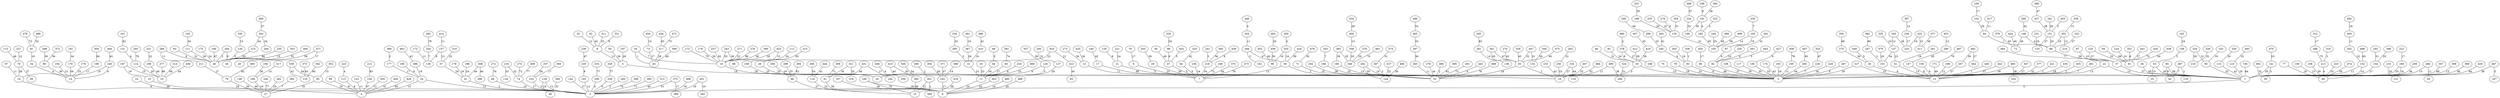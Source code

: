 graph MST {
    "1";
    "2";
    "3";
    "4";
    "5";
    "6";
    "7";
    "8";
    "9";
    "10";
    "11";
    "12";
    "13";
    "14";
    "15";
    "16";
    "17";
    "18";
    "19";
    "20";
    "21";
    "22";
    "23";
    "24";
    "25";
    "26";
    "27";
    "28";
    "29";
    "30";
    "31";
    "32";
    "33";
    "34";
    "35";
    "36";
    "37";
    "38";
    "39";
    "40";
    "41";
    "42";
    "43";
    "44";
    "45";
    "46";
    "47";
    "48";
    "49";
    "50";
    "51";
    "52";
    "53";
    "54";
    "55";
    "56";
    "57";
    "58";
    "59";
    "60";
    "61";
    "62";
    "63";
    "64";
    "65";
    "66";
    "67";
    "68";
    "69";
    "70";
    "71";
    "72";
    "73";
    "74";
    "75";
    "76";
    "77";
    "78";
    "79";
    "80";
    "81";
    "82";
    "83";
    "84";
    "85";
    "86";
    "87";
    "88";
    "89";
    "90";
    "91";
    "92";
    "93";
    "94";
    "95";
    "96";
    "97";
    "98";
    "99";
    "100";
    "101";
    "102";
    "103";
    "104";
    "105";
    "106";
    "107";
    "108";
    "109";
    "110";
    "111";
    "112";
    "113";
    "114";
    "115";
    "116";
    "117";
    "118";
    "119";
    "120";
    "121";
    "122";
    "123";
    "124";
    "125";
    "126";
    "127";
    "128";
    "129";
    "130";
    "131";
    "132";
    "133";
    "134";
    "135";
    "136";
    "137";
    "138";
    "139";
    "140";
    "141";
    "142";
    "143";
    "144";
    "145";
    "146";
    "147";
    "148";
    "149";
    "150";
    "151";
    "152";
    "153";
    "154";
    "155";
    "156";
    "157";
    "158";
    "159";
    "160";
    "161";
    "162";
    "163";
    "164";
    "165";
    "166";
    "167";
    "168";
    "169";
    "170";
    "171";
    "172";
    "173";
    "174";
    "175";
    "176";
    "177";
    "178";
    "179";
    "180";
    "181";
    "182";
    "183";
    "184";
    "185";
    "186";
    "187";
    "188";
    "189";
    "190";
    "191";
    "192";
    "193";
    "194";
    "195";
    "196";
    "197";
    "198";
    "199";
    "200";
    "201";
    "202";
    "203";
    "204";
    "205";
    "206";
    "207";
    "208";
    "209";
    "210";
    "211";
    "212";
    "213";
    "214";
    "215";
    "216";
    "217";
    "218";
    "219";
    "220";
    "221";
    "222";
    "223";
    "224";
    "225";
    "226";
    "227";
    "228";
    "229";
    "230";
    "231";
    "232";
    "233";
    "234";
    "235";
    "236";
    "237";
    "238";
    "239";
    "240";
    "241";
    "242";
    "243";
    "244";
    "245";
    "246";
    "247";
    "248";
    "249";
    "250";
    "251";
    "252";
    "253";
    "254";
    "255";
    "256";
    "257";
    "258";
    "259";
    "260";
    "261";
    "262";
    "263";
    "264";
    "265";
    "266";
    "267";
    "268";
    "269";
    "270";
    "271";
    "272";
    "273";
    "274";
    "275";
    "276";
    "277";
    "278";
    "279";
    "280";
    "281";
    "282";
    "283";
    "284";
    "285";
    "286";
    "287";
    "288";
    "289";
    "290";
    "291";
    "292";
    "293";
    "294";
    "295";
    "296";
    "297";
    "298";
    "299";
    "300";
    "301";
    "302";
    "303";
    "304";
    "305";
    "306";
    "307";
    "308";
    "309";
    "310";
    "311";
    "312";
    "313";
    "314";
    "315";
    "316";
    "317";
    "318";
    "319";
    "320";
    "321";
    "322";
    "323";
    "324";
    "325";
    "326";
    "327";
    "328";
    "329";
    "330";
    "331";
    "332";
    "333";
    "334";
    "335";
    "336";
    "337";
    "338";
    "339";
    "340";
    "341";
    "342";
    "343";
    "344";
    "345";
    "346";
    "347";
    "348";
    "349";
    "350";
    "351";
    "352";
    "353";
    "354";
    "355";
    "356";
    "357";
    "358";
    "359";
    "360";
    "361";
    "362";
    "363";
    "364";
    "365";
    "366";
    "367";
    "368";
    "369";
    "370";
    "371";
    "372";
    "373";
    "374";
    "375";
    "376";
    "377";
    "378";
    "379";
    "380";
    "381";
    "382";
    "383";
    "384";
    "385";
    "386";
    "387";
    "388";
    "389";
    "390";
    "391";
    "392";
    "393";
    "394";
    "395";
    "396";
    "397";
    "398";
    "399";
    "400";
    "401";
    "402";
    "403";
    "404";
    "405";
    "406";
    "407";
    "408";
    "409";
    "410";
    "411";
    "412";
    "413";
    "414";
    "415";
    "416";
    "417";
    "418";
    "419";
    "420";
    "421";
    "422";
    "423";
    "424";
    "425";
    "426";
    "427";
    "428";
    "429";
    "430";
    "431";
    "432";
    "433";
    "434";
    "435";
    "436";
    "437";
    "438";
    "439";
    "440";
    "441";
    "442";
    "443";
    "444";
    "445";
    "446";
    "447";
    "448";
    "449";
    "450";
    "451";
    "452";
    "453";
    "454";
    "455";
    "456";
    "457";
    "458";
    "459";
    "460";
    "461";
    "462";
    "463";
    "464";
    "465";
    "466";
    "467";
    "468";
    "469";
    "470";
    "471";
    "472";
    "473";
    "474";
    "475";
    "476";
    "477";
    "478";
    "479";
    "480";
    "481";
    "482";
    "483";
    "484";
    "485";
    "486";
    "487";
    "488";
    "489";
    "490";
    "491";
    "492";
    "493";
    "494";
    "495";
    "496";
    "497";
    "498";
    "499";
    "500";
    "55" -- "43" [label="1"];
    "84" -- "69" [label="1"];
    "336" -- "83" [label="1"];
    "387" -- "116" [label="1"];
    "391" -- "384" [label="1"];
    "421" -- "3" [label="1"];
    "440" -- "13" [label="1"];
    "1" -- "2" [label="2"];
    "56" -- "19" [label="2"];
    "93" -- "19" [label="2"];
    "204" -- "40" [label="2"];
    "247" -- "101" [label="2"];
    "260" -- "2" [label="2"];
    "284" -- "162" [label="2"];
    "366" -- "52" [label="2"];
    "389" -- "177" [label="2"];
    "435" -- "3" [label="2"];
    "456" -- "391" [label="2"];
    "480" -- "378" [label="2"];
    "21" -- "3" [label="3"];
    "30" -- "19" [label="3"];
    "41" -- "2" [label="3"];
    "103" -- "2" [label="3"];
    "126" -- "11" [label="3"];
    "128" -- "44" [label="3"];
    "141" -- "39" [label="3"];
    "241" -- "218" [label="3"];
    "287" -- "144" [label="3"];
    "319" -- "213" [label="3"];
    "403" -- "151" [label="3"];
    "148" -- "69" [label="4"];
    "191" -- "182" [label="4"];
    "206" -- "2" [label="4"];
    "213" -- "49" [label="4"];
    "223" -- "113" [label="4"];
    "232" -- "182" [label="4"];
    "245" -- "83" [label="4"];
    "269" -- "40" [label="4"];
    "446" -- "344" [label="4"];
    "448" -- "184" [label="4"];
    "450" -- "355" [label="4"];
    "47" -- "7" [label="5"];
    "64" -- "7" [label="5"];
    "68" -- "54" [label="5"];
    "158" -- "53" [label="5"];
    "259" -- "2" [label="5"];
    "295" -- "31" [label="5"];
    "432" -- "47" [label="5"];
    "445" -- "92" [label="5"];
    "449" -- "26" [label="5"];
    "487" -- "187" [label="5"];
    "34" -- "14" [label="6"];
    "131" -- "114" [label="6"];
    "204" -- "44" [label="6"];
    "220" -- "11" [label="6"];
    "240" -- "14" [label="6"];
    "279" -- "155" [label="6"];
    "443" -- "52" [label="6"];
    "55" -- "18" [label="7"];
    "193" -- "166" [label="7"];
    "228" -- "3" [label="7"];
    "230" -- "165" [label="7"];
    "254" -- "136" [label="7"];
    "365" -- "27" [label="7"];
    "387" -- "42" [label="7"];
    "461" -- "3" [label="7"];
    "26" -- "13" [label="8"];
    "98" -- "47" [label="8"];
    "113" -- "4" [label="8"];
    "157" -- "136" [label="8"];
    "267" -- "3" [label="8"];
    "351" -- "91" [label="8"];
    "16" -- "2" [label="9"];
    "80" -- "42" [label="9"];
    "83" -- "3" [label="9"];
    "97" -- "92" [label="9"];
    "99" -- "4" [label="9"];
    "126" -- "20" [label="9"];
    "135" -- "21" [label="9"];
    "147" -- "13" [label="9"];
    "159" -- "13" [label="9"];
    "185" -- "24" [label="9"];
    "235" -- "143" [label="9"];
    "238" -- "191" [label="9"];
    "261" -- "92" [label="9"];
    "331" -- "8" [label="9"];
    "378" -- "30" [label="9"];
    "427" -- "139" [label="9"];
    "439" -- "218" [label="9"];
    "48" -- "2" [label="10"];
    "81" -- "34" [label="10"];
    "85" -- "4" [label="10"];
    "87" -- "37" [label="10"];
    "124" -- "91" [label="10"];
    "166" -- "52" [label="10"];
    "226" -- "92" [label="10"];
    "240" -- "16" [label="10"];
    "410" -- "31" [label="10"];
    "422" -- "411" [label="10"];
    "451" -- "292" [label="10"];
    "454" -- "73" [label="10"];
    "12" -- "3" [label="11"];
    "67" -- "16" [label="11"];
    "122" -- "4" [label="11"];
    "152" -- "1" [label="11"];
    "172" -- "136" [label="11"];
    "195" -- "3" [label="11"];
    "265" -- "52" [label="11"];
    "269" -- "211" [label="11"];
    "286" -- "59" [label="11"];
    "344" -- "284" [label="11"];
    "405" -- "202" [label="11"];
    "414" -- "157" [label="11"];
    "417" -- "84" [label="11"];
    "490" -- "19" [label="11"];
    "32" -- "8" [label="12"];
    "143" -- "2" [label="12"];
    "198" -- "13" [label="12"];
    "227" -- "70" [label="12"];
    "302" -- "214" [label="12"];
    "305" -- "4" [label="12"];
    "345" -- "137" [label="12"];
    "397" -- "249" [label="12"];
    "453" -- "280" [label="12"];
    "8" -- "5" [label="13"];
    "22" -- "3" [label="13"];
    "24" -- "4" [label="13"];
    "24" -- "2" [label="13"];
    "30" -- "3" [label="13"];
    "51" -- "13" [label="13"];
    "56" -- "7" [label="13"];
    "100" -- "49" [label="13"];
    "104" -- "14" [label="13"];
    "129" -- "2" [label="13"];
    "157" -- "57" [label="13"];
    "180" -- "52" [label="13"];
    "309" -- "1" [label="13"];
    "338" -- "302" [label="13"];
    "406" -- "358" [label="13"];
    "152" -- "49" [label="14"];
    "165" -- "105" [label="14"];
    "262" -- "52" [label="14"];
    "281" -- "93" [label="14"];
    "317" -- "189" [label="14"];
    "388" -- "242" [label="14"];
    "485" -- "6" [label="14"];
    "22" -- "1" [label="15"];
    "53" -- "25" [label="15"];
    "167" -- "33" [label="15"];
    "286" -- "1" [label="15"];
    "330" -- "128" [label="15"];
    "352" -- "85" [label="15"];
    "353" -- "40" [label="15"];
    "423" -- "258" [label="15"];
    "71" -- "19" [label="16"];
    "75" -- "3" [label="16"];
    "183" -- "3" [label="16"];
    "355" -- "96" [label="16"];
    "355" -- "56" [label="16"];
    "74" -- "2" [label="17"];
    "76" -- "9" [label="17"];
    "109" -- "102" [label="17"];
    "177" -- "24" [label="17"];
    "199" -- "14" [label="17"];
    "222" -- "169" [label="17"];
    "242" -- "6" [label="17"];
    "249" -- "225" [label="17"];
    "312" -- "288" [label="17"];
    "360" -- "103" [label="17"];
    "375" -- "369" [label="17"];
    "431" -- "184" [label="17"];
    "455" -- "86" [label="17"];
    "471" -- "45" [label="17"];
    "5" -- "1" [label="18"];
    "10" -- "4" [label="18"];
    "303" -- "83" [label="18"];
    "408" -- "2" [label="18"];
    "423" -- "18" [label="18"];
    "430" -- "3" [label="18"];
    "491" -- "367" [label="18"];
    "492" -- "405" [label="18"];
    "77" -- "49" [label="19"];
    "165" -- "97" [label="19"];
    "167" -- "10" [label="19"];
    "178" -- "41" [label="19"];
    "189" -- "27" [label="19"];
    "332" -- "90" [label="19"];
    "361" -- "51" [label="19"];
    "396" -- "24" [label="19"];
    "422" -- "225" [label="19"];
    "451" -- "2" [label="19"];
    "114" -- "33" [label="20"];
    "120" -- "91" [label="20"];
    "151" -- "69" [label="20"];
    "250" -- "110" [label="20"];
    "256" -- "66" [label="20"];
    "262" -- "144" [label="20"];
    "321" -- "318" [label="20"];
    "358" -- "349" [label="20"];
    "457" -- "419" [label="20"];
    "463" -- "459" [label="20"];
    "479" -- "101" [label="20"];
    "324" -- "296" [label="21"];
    "391" -- "15" [label="21"];
    "433" -- "413" [label="21"];
    "118" -- "6" [label="22"];
    "251" -- "196" [label="22"];
    "271" -- "18" [label="22"];
    "437" -- "144" [label="22"];
    "9" -- "7" [label="23"];
    "31" -- "11" [label="23"];
    "35" -- "11" [label="23"];
    "78" -- "3" [label="23"];
    "137" -- "51" [label="23"];
    "289" -- "245" [label="23"];
    "302" -- "69" [label="23"];
    "327" -- "13" [label="23"];
    "433" -- "18" [label="23"];
    "468" -- "11" [label="23"];
    "470" -- "141" [label="23"];
    "11" -- "6" [label="24"];
    "57" -- "41" [label="24"];
    "82" -- "30" [label="24"];
    "93" -- "52" [label="24"];
    "112" -- "28" [label="24"];
    "129" -- "36" [label="24"];
    "156" -- "7" [label="24"];
    "163" -- "158" [label="24"];
    "169" -- "121" [label="24"];
    "175" -- "40" [label="24"];
    "186" -- "41" [label="24"];
    "221" -- "21" [label="24"];
    "231" -- "125" [label="24"];
    "335" -- "137" [label="24"];
    "28" -- "20" [label="25"];
    "244" -- "105" [label="25"];
    "258" -- "20" [label="25"];
    "282" -- "27" [label="25"];
    "299" -- "66" [label="25"];
    "398" -- "154" [label="25"];
    "407" -- "19" [label="25"];
    "18" -- "1" [label="26"];
    "29" -- "7" [label="26"];
    "79" -- "27" [label="26"];
    "148" -- "72" [label="26"];
    "188" -- "155" [label="26"];
    "194" -- "189" [label="26"];
    "257" -- "103" [label="26"];
    "350" -- "242" [label="26"];
    "483" -- "13" [label="26"];
    "60" -- "11" [label="27"];
    "66" -- "6" [label="27"];
    "70" -- "58" [label="27"];
    "73" -- "43" [label="27"];
    "120" -- "37" [label="27"];
    "142" -- "2" [label="27"];
    "151" -- "125" [label="27"];
    "154" -- "1" [label="27"];
    "207" -- "13" [label="27"];
    "211" -- "79" [label="27"];
    "316" -- "19" [label="27"];
    "322" -- "69" [label="27"];
    "347" -- "3" [label="27"];
    "378" -- "168" [label="27"];
    "441" -- "91" [label="27"];
    "460" -- "342" [label="27"];
    "482" -- "462" [label="27"];
    "70" -- "16" [label="28"];
    "106" -- "49" [label="28"];
    "197" -- "5" [label="28"];
    "217" -- "43" [label="28"];
    "341" -- "151" [label="28"];
    "367" -- "31" [label="28"];
    "425" -- "12" [label="28"];
    "102" -- "84" [label="29"];
    "127" -- "20" [label="29"];
    "176" -- "18" [label="29"];
    "327" -- "3" [label="29"];
    "376" -- "349" [label="29"];
    "412" -- "30" [label="29"];
    "434" -- "406" [label="29"];
    "50" -- "5" [label="30"];
    "53" -- "1" [label="30"];
    "108" -- "3" [label="30"];
    "160" -- "6" [label="30"];
    "203" -- "29" [label="30"];
    "273" -- "12" [label="30"];
    "415" -- "385" [label="30"];
    "478" -- "71" [label="30"];
    "494" -- "144" [label="30"];
    "46" -- "30" [label="31"];
    "63" -- "40" [label="31"];
    "155" -- "105" [label="31"];
    "200" -- "127" [label="31"];
    "233" -- "155" [label="31"];
    "234" -- "90" [label="31"];
    "374" -- "287" [label="31"];
    "447" -- "132" [label="31"];
    "85" -- "27" [label="32"];
    "202" -- "152" [label="32"];
    "216" -- "74" [label="32"];
    "263" -- "236" [label="32"];
    "291" -- "97" [label="32"];
    "323" -- "49" [label="32"];
    "334" -- "295" [label="32"];
    "346" -- "36" [label="32"];
    "377" -- "3" [label="32"];
    "382" -- "39" [label="32"];
    "447" -- "93" [label="32"];
    "465" -- "297" [label="32"];
    "493" -- "123" [label="32"];
    "179" -- "14" [label="33"];
    "216" -- "134" [label="33"];
    "236" -- "19" [label="33"];
    "311" -- "8" [label="33"];
    "54" -- "11" [label="34"];
    "137" -- "101" [label="34"];
    "145" -- "111" [label="34"];
    "181" -- "170" [label="34"];
    "218" -- "7" [label="34"];
    "229" -- "3" [label="34"];
    "278" -- "52" [label="34"];
    "321" -- "61" [label="34"];
    "342" -- "264" [label="34"];
    "370" -- "7" [label="34"];
    "117" -- "3" [label="35"];
    "210" -- "121" [label="35"];
    "310" -- "57" [label="35"];
    "326" -- "219" [label="35"];
    "383" -- "349" [label="35"];
    "61" -- "15" [label="36"];
    "89" -- "14" [label="36"];
    "107" -- "6" [label="36"];
    "164" -- "52" [label="36"];
    "209" -- "1" [label="36"];
    "275" -- "26" [label="36"];
    "297" -- "265" [label="36"];
    "345" -- "225" [label="36"];
    "372" -- "89" [label="36"];
    "393" -- "218" [label="36"];
    "490" -- "296" [label="36"];
    "37" -- "1" [label="37"];
    "92" -- "3" [label="37"];
    "371" -- "242" [label="37"];
    "442" -- "13" [label="37"];
    "243" -- "88" [label="38"];
    "294" -- "191" [label="38"];
    "337" -- "151" [label="38"];
    "357" -- "126" [label="38"];
    "477" -- "411" [label="38"];
    "483" -- "252" [label="38"];
    "487" -- "1" [label="38"];
    "69" -- "37" [label="39"];
    "234" -- "219" [label="39"];
    "298" -- "89" [label="39"];
    "383" -- "180" [label="39"];
    "390" -- "18" [label="39"];
    "416" -- "56" [label="39"];
    "418" -- "15" [label="39"];
    "482" -- "207" [label="39"];
    "308" -- "268" [label="40"];
    "313" -- "2" [label="40"];
    "379" -- "72" [label="40"];
    "413" -- "65" [label="40"];
    "415" -- "359" [label="40"];
    "452" -- "96" [label="40"];
    "110" -- "1" [label="41"];
    "343" -- "245" [label="41"];
    "400" -- "4" [label="41"];
    "444" -- "118" [label="41"];
    "466" -- "410" [label="41"];
    "140" -- "17" [label="42"];
    "266" -- "148" [label="42"];
    "270" -- "138" [label="42"];
    "325" -- "64" [label="42"];
    "339" -- "133" [label="42"];
    "363" -- "6" [label="42"];
    "153" -- "19" [label="43"];
    "174" -- "3" [label="43"];
    "402" -- "396" [label="43"];
    "205" -- "3" [label="44"];
    "308" -- "41" [label="44"];
    "342" -- "215" [label="44"];
    "436" -- "33" [label="44"];
    "62" -- "8" [label="45"];
    "280" -- "147" [label="45"];
    "329" -- "93" [label="45"];
    "404" -- "240" [label="45"];
    "489" -- "6" [label="45"];
    "23" -- "2" [label="46"];
    "86" -- "3" [label="46"];
    "424" -- "72" [label="46"];
    "431" -- "61" [label="46"];
    "239" -- "235" [label="47"];
    "284" -- "56" [label="47"];
    "301" -- "93" [label="47"];
    "386" -- "337" [label="47"];
    "115" -- "70" [label="48"];
    "348" -- "289" [label="48"];
    "380" -- "105" [label="48"];
    "385" -- "15" [label="48"];
    "95" -- "47" [label="49"];
    "171" -- "13" [label="49"];
    "196" -- "33" [label="49"];
    "368" -- "1" [label="49"];
    "399" -- "43" [label="49"];
    "191" -- "149" [label="50"];
    "438" -- "37" [label="50"];
    "459" -- "96" [label="50"];
    "192" -- "154" [label="51"];
    "354" -- "155" [label="51"];
    "375" -- "2" [label="51"];
    "90" -- "1" [label="52"];
    "464" -- "40" [label="52"];
    "484" -- "19" [label="52"];
    "486" -- "81" [label="52"];
    "139" -- "3" [label="53"];
    "169" -- "1" [label="53"];
    "208" -- "118" [label="54"];
    "320" -- "98" [label="54"];
    "339" -- "85" [label="54"];
    "496" -- "465" [label="54"];
    "500" -- "385" [label="54"];
    "123" -- "1" [label="55"];
    "141" -- "1" [label="55"];
    "201" -- "188" [label="55"];
    "224" -- "149" [label="55"];
    "243" -- "18" [label="55"];
    "111" -- "40" [label="56"];
    "170" -- "14" [label="56"];
    "469" -- "224" [label="57"];
    "80" -- "1" [label="58"];
    "314" -- "33" [label="58"];
    "419" -- "30" [label="58"];
    "471" -- "40" [label="58"];
    "499" -- "105" [label="58"];
    "340" -- "132" [label="59"];
    "474" -- "49" [label="59"];
    "428" -- "4" [label="60"];
    "475" -- "93" [label="60"];
    "395" -- "52" [label="61"];
    "161" -- "131" [label="62"];
    "495" -- "79" [label="62"];
    "215" -- "40" [label="63"];
    "373" -- "133" [label="63"];
    "426" -- "217" [label="63"];
    "130" -- "1" [label="64"];
    "316" -- "119" [label="64"];
    "182" -- "105" [label="65"];
    "301" -- "138" [label="65"];
    "146" -- "27" [label="66"];
    "190" -- "40" [label="67"];
    "333" -- "228" [label="67"];
    "17" -- "3" [label="68"];
    "94" -- "91" [label="68"];
    "307" -- "1" [label="68"];
    "356" -- "275" [label="68"];
    "362" -- "247" [label="69"];
    "160" -- "15" [label="70"];
    "173" -- "18" [label="70"];
    "420" -- "37" [label="70"];
    "481" -- "349" [label="70"];
    "300" -- "2" [label="71"];
    "306" -- "61" [label="71"];
    "274" -- "74" [label="72"];
    "248" -- "7" [label="73"];
    "401" -- "52" [label="73"];
    "476" -- "81" [label="73"];
    "290" -- "2" [label="74"];
    "381" -- "60" [label="74"];
    "288" -- "213" [label="75"];
    "472" -- "217" [label="75"];
    "272" -- "48" [label="76"];
    "473" -- "7" [label="76"];
    "498" -- "52" [label="76"];
    "246" -- "27" [label="77"];
    "253" -- "206" [label="77"];
    "328" -- "259" [label="77"];
    "364" -- "22" [label="77"];
    "409" -- "74" [label="77"];
    "283" -- "254" [label="78"];
    "293" -- "114" [label="78"];
    "458" -- "195" [label="78"];
    "497" -- "171" [label="79"];
    "276" -- "18" [label="80"];
    "392" -- "133" [label="80"];
    "237" -- "18" [label="82"];
    "285" -- "281" [label="82"];
    "394" -- "66" [label="82"];
    "212" -- "150" [label="83"];
    "304" -- "199" [label="84"];
    "429" -- "1" [label="84"];
    "38" -- "1" [label="85"];
    "467" -- "205" [label="85"];
    "488" -- "152" [label="85"];
    "255" -- "40" [label="86"];
    "277" -- "33" [label="86"];
    "150" -- "4" [label="87"];
    "315" -- "28" [label="93"];
}
